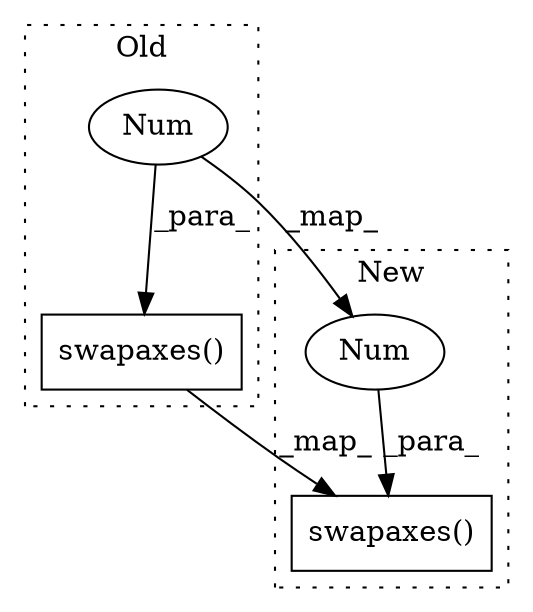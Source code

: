 digraph G {
subgraph cluster0 {
1 [label="swapaxes()" a="75" s="2329,2364" l="15,1" shape="box"];
3 [label="Num" a="76" s="2362" l="2" shape="ellipse"];
label = "Old";
style="dotted";
}
subgraph cluster1 {
2 [label="swapaxes()" a="75" s="2337,2372" l="15,1" shape="box"];
4 [label="Num" a="76" s="2370" l="2" shape="ellipse"];
label = "New";
style="dotted";
}
1 -> 2 [label="_map_"];
3 -> 4 [label="_map_"];
3 -> 1 [label="_para_"];
4 -> 2 [label="_para_"];
}
